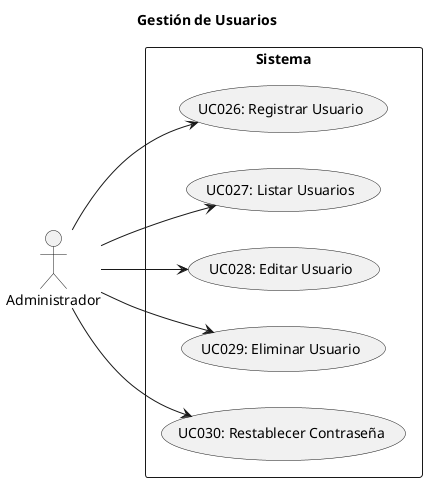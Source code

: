 @startuml user_management

title Gestión de Usuarios

left to right direction

actor "Administrador" as Admin

rectangle Sistema {
    usecase "UC026: Registrar Usuario" as UC_AddUser
    usecase "UC027: Listar Usuarios" as UC_ListUsers
    usecase "UC028: Editar Usuario" as UC_EditUser
    usecase "UC029: Eliminar Usuario" as UC_DeleteUser
    usecase "UC030: Restablecer Contraseña" as UC_ResetPassword
}

Admin --> UC_AddUser
Admin --> UC_ListUsers
Admin --> UC_EditUser
Admin --> UC_DeleteUser
Admin --> UC_ResetPassword
@enduml
